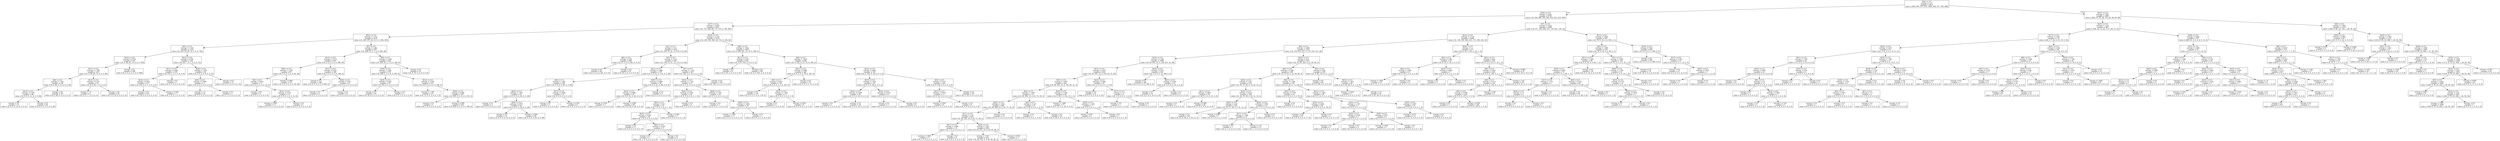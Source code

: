 digraph Tree {
node [shape=box] ;
0 [label="X[2] <= 0.5\nentropy = 3.17\nsamples = 8815\nvalue = [993, 967, 977, 974, 1000, 960, 977, 979, 988]"] ;
1 [label="X[20] <= 0.5\nentropy = 2.941\nsamples = 6720\nvalue = [0, 936, 882, 925, 284, 932, 921, 910, 930]"] ;
0 -> 1 [labeldistance=2.5, labelangle=45, headlabel="True"] ;
2 [label="X[17] <= 0.5\nentropy = 2.605\nsamples = 4221\nvalue = [0, 719, 348, 667, 57, 753, 0, 780, 897]"] ;
1 -> 2 ;
3 [label="X[23] <= 0.5\nentropy = 1.972\nsamples = 2102\nvalue = [0, 490, 107, 65, 21, 0, 0, 584, 835]"] ;
2 -> 3 ;
4 [label="X[5] <= 0.5\nentropy = 1.335\nsamples = 1145\nvalue = [0, 221, 55, 60, 14, 0, 0, 0, 795]"] ;
3 -> 4 ;
5 [label="X[12] <= 0.5\nentropy = 0.754\nsamples = 901\nvalue = [0, 0, 48, 60, 13, 0, 0, 0, 780]"] ;
4 -> 5 ;
6 [label="X[11] <= 0.5\nentropy = 1.789\nsamples = 205\nvalue = [0, 0, 48, 60, 13, 0, 0, 0, 84]"] ;
5 -> 6 ;
7 [label="X[8] <= 0.5\nentropy = 1.281\nsamples = 144\nvalue = [0, 0, 48, 0, 12, 0, 0, 0, 84]"] ;
6 -> 7 ;
8 [label="X[13] <= 0.5\nentropy = 0.544\nsamples = 96\nvalue = [0, 0, 0, 0, 12, 0, 0, 0, 84]"] ;
7 -> 8 ;
9 [label="entropy = 0.0\nsamples = 12\nvalue = [0, 0, 0, 0, 12, 0, 0, 0, 0]"] ;
8 -> 9 ;
10 [label="entropy = 0.0\nsamples = 84\nvalue = [0, 0, 0, 0, 0, 0, 0, 0, 84]"] ;
8 -> 10 ;
11 [label="entropy = 0.0\nsamples = 48\nvalue = [0, 0, 48, 0, 0, 0, 0, 0, 0]"] ;
7 -> 11 ;
12 [label="X[13] <= 0.5\nentropy = 0.121\nsamples = 61\nvalue = [0, 0, 0, 60, 1, 0, 0, 0, 0]"] ;
6 -> 12 ;
13 [label="entropy = 1.0\nsamples = 2\nvalue = [0, 0, 0, 1, 1, 0, 0, 0, 0]"] ;
12 -> 13 ;
14 [label="entropy = 0.0\nsamples = 59\nvalue = [0, 0, 0, 59, 0, 0, 0, 0, 0]"] ;
12 -> 14 ;
15 [label="entropy = 0.0\nsamples = 696\nvalue = [0, 0, 0, 0, 0, 0, 0, 0, 696]"] ;
5 -> 15 ;
16 [label="X[12] <= 0.5\nentropy = 0.556\nsamples = 244\nvalue = [0, 221, 7, 0, 1, 0, 0, 0, 15]"] ;
4 -> 16 ;
17 [label="X[11] <= 0.5\nentropy = 0.084\nsamples = 218\nvalue = [0, 216, 1, 0, 1, 0, 0, 0, 0]"] ;
16 -> 17 ;
18 [label="X[14] <= 0.5\nentropy = 0.042\nsamples = 217\nvalue = [0, 216, 0, 0, 1, 0, 0, 0, 0]"] ;
17 -> 18 ;
19 [label="entropy = 0.0\nsamples = 214\nvalue = [0, 214, 0, 0, 0, 0, 0, 0, 0]"] ;
18 -> 19 ;
20 [label="entropy = 0.918\nsamples = 3\nvalue = [0, 2, 0, 0, 1, 0, 0, 0, 0]"] ;
18 -> 20 ;
21 [label="entropy = 0.0\nsamples = 1\nvalue = [0, 0, 1, 0, 0, 0, 0, 0, 0]"] ;
17 -> 21 ;
22 [label="X[26] <= 0.5\nentropy = 1.403\nsamples = 26\nvalue = [0, 5, 6, 0, 0, 0, 0, 0, 15]"] ;
16 -> 22 ;
23 [label="X[25] <= 0.5\nentropy = 0.994\nsamples = 11\nvalue = [0, 5, 6, 0, 0, 0, 0, 0, 0]"] ;
22 -> 23 ;
24 [label="entropy = 1.0\nsamples = 10\nvalue = [0, 5, 5, 0, 0, 0, 0, 0, 0]"] ;
23 -> 24 ;
25 [label="entropy = 0.0\nsamples = 1\nvalue = [0, 0, 1, 0, 0, 0, 0, 0, 0]"] ;
23 -> 25 ;
26 [label="entropy = 0.0\nsamples = 15\nvalue = [0, 0, 0, 0, 0, 0, 0, 0, 15]"] ;
22 -> 26 ;
27 [label="X[5] <= 0.5\nentropy = 1.461\nsamples = 957\nvalue = [0, 269, 52, 5, 7, 0, 0, 584, 40]"] ;
3 -> 27 ;
28 [label="X[13] <= 0.5\nentropy = 0.573\nsamples = 435\nvalue = [0, 0, 0, 2, 5, 0, 0, 388, 40]"] ;
27 -> 28 ;
29 [label="X[26] <= 0.5\nentropy = 1.259\nsamples = 87\nvalue = [0, 0, 0, 0, 5, 0, 0, 42, 40]"] ;
28 -> 29 ;
30 [label="X[4] <= 0.5\nentropy = 0.874\nsamples = 17\nvalue = [0, 0, 0, 0, 5, 0, 0, 12, 0]"] ;
29 -> 30 ;
31 [label="entropy = 0.0\nsamples = 2\nvalue = [0, 0, 0, 0, 2, 0, 0, 0, 0]"] ;
30 -> 31 ;
32 [label="X[12] <= 0.5\nentropy = 0.722\nsamples = 15\nvalue = [0, 0, 0, 0, 3, 0, 0, 12, 0]"] ;
30 -> 32 ;
33 [label="entropy = 0.845\nsamples = 11\nvalue = [0, 0, 0, 0, 3, 0, 0, 8, 0]"] ;
32 -> 33 ;
34 [label="entropy = 0.0\nsamples = 4\nvalue = [0, 0, 0, 0, 0, 0, 0, 4, 0]"] ;
32 -> 34 ;
35 [label="entropy = 0.985\nsamples = 70\nvalue = [0, 0, 0, 0, 0, 0, 0, 30, 40]"] ;
29 -> 35 ;
36 [label="X[11] <= 0.5\nentropy = 0.051\nsamples = 348\nvalue = [0, 0, 0, 2, 0, 0, 0, 346, 0]"] ;
28 -> 36 ;
37 [label="entropy = 0.0\nsamples = 340\nvalue = [0, 0, 0, 0, 0, 0, 0, 340, 0]"] ;
36 -> 37 ;
38 [label="X[26] <= 0.5\nentropy = 0.811\nsamples = 8\nvalue = [0, 0, 0, 2, 0, 0, 0, 6, 0]"] ;
36 -> 38 ;
39 [label="entropy = 0.0\nsamples = 2\nvalue = [0, 0, 0, 2, 0, 0, 0, 0, 0]"] ;
38 -> 39 ;
40 [label="entropy = 0.0\nsamples = 6\nvalue = [0, 0, 0, 0, 0, 0, 0, 6, 0]"] ;
38 -> 40 ;
41 [label="X[8] <= 0.5\nentropy = 1.429\nsamples = 522\nvalue = [0, 269, 52, 3, 2, 0, 0, 196, 0]"] ;
27 -> 41 ;
42 [label="X[19] <= 0.5\nentropy = 1.067\nsamples = 470\nvalue = [0, 269, 0, 3, 2, 0, 0, 196, 0]"] ;
41 -> 42 ;
43 [label="X[24] <= 0.5\nentropy = 0.297\nsamples = 57\nvalue = [0, 54, 0, 3, 0, 0, 0, 0, 0]"] ;
42 -> 43 ;
44 [label="entropy = 0.0\nsamples = 54\nvalue = [0, 54, 0, 0, 0, 0, 0, 0, 0]"] ;
43 -> 44 ;
45 [label="entropy = 0.0\nsamples = 3\nvalue = [0, 0, 0, 3, 0, 0, 0, 0, 0]"] ;
43 -> 45 ;
46 [label="X[12] <= 0.5\nentropy = 1.038\nsamples = 413\nvalue = [0, 215, 0, 0, 2, 0, 0, 196, 0]"] ;
42 -> 46 ;
47 [label="entropy = 1.199\nsamples = 16\nvalue = [0, 11, 0, 0, 2, 0, 0, 3, 0]"] ;
46 -> 47 ;
48 [label="X[26] <= 0.5\nentropy = 0.999\nsamples = 397\nvalue = [0, 204, 0, 0, 0, 0, 0, 193, 0]"] ;
46 -> 48 ;
49 [label="entropy = 0.0\nsamples = 4\nvalue = [0, 0, 0, 0, 0, 0, 0, 4, 0]"] ;
48 -> 49 ;
50 [label="entropy = 0.999\nsamples = 393\nvalue = [0, 204, 0, 0, 0, 0, 0, 189, 0]"] ;
48 -> 50 ;
51 [label="entropy = 0.0\nsamples = 52\nvalue = [0, 0, 52, 0, 0, 0, 0, 0, 0]"] ;
41 -> 51 ;
52 [label="X[19] <= 0.5\nentropy = 2.316\nsamples = 2119\nvalue = [0, 229, 241, 602, 36, 753, 0, 196, 62]"] ;
2 -> 52 ;
53 [label="X[1] <= 0.5\nentropy = 1.51\nsamples = 1032\nvalue = [0, 223, 12, 41, 13, 675, 0, 8, 60]"] ;
52 -> 53 ;
54 [label="X[8] <= 0.5\nentropy = 0.49\nsamples = 628\nvalue = [0, 67, 0, 0, 0, 561, 0, 0, 0]"] ;
53 -> 54 ;
55 [label="entropy = 0.0\nsamples = 561\nvalue = [0, 0, 0, 0, 0, 561, 0, 0, 0]"] ;
54 -> 55 ;
56 [label="entropy = 0.0\nsamples = 67\nvalue = [0, 67, 0, 0, 0, 0, 0, 0, 0]"] ;
54 -> 56 ;
57 [label="X[5] <= 0.5\nentropy = 2.211\nsamples = 404\nvalue = [0, 156, 12, 41, 13, 114, 0, 8, 60]"] ;
53 -> 57 ;
58 [label="X[11] <= 0.5\nentropy = 1.666\nsamples = 197\nvalue = [0, 0, 9, 41, 0, 114, 0, 5, 28]"] ;
57 -> 58 ;
59 [label="X[8] <= 0.5\nentropy = 1.443\nsamples = 108\nvalue = [0, 0, 9, 0, 0, 66, 0, 5, 28]"] ;
58 -> 59 ;
60 [label="X[22] <= 0.5\nentropy = 1.051\nsamples = 97\nvalue = [0, 0, 0, 0, 0, 66, 0, 3, 28]"] ;
59 -> 60 ;
61 [label="entropy = 0.0\nsamples = 3\nvalue = [0, 0, 0, 0, 0, 0, 0, 3, 0]"] ;
60 -> 61 ;
62 [label="X[26] <= 0.5\nentropy = 0.879\nsamples = 94\nvalue = [0, 0, 0, 0, 0, 66, 0, 0, 28]"] ;
60 -> 62 ;
63 [label="entropy = 0.0\nsamples = 12\nvalue = [0, 0, 0, 0, 0, 12, 0, 0, 0]"] ;
62 -> 63 ;
64 [label="entropy = 0.926\nsamples = 82\nvalue = [0, 0, 0, 0, 0, 54, 0, 0, 28]"] ;
62 -> 64 ;
65 [label="X[13] <= 0.5\nentropy = 0.684\nsamples = 11\nvalue = [0, 0, 9, 0, 0, 0, 0, 2, 0]"] ;
59 -> 65 ;
66 [label="entropy = 0.0\nsamples = 5\nvalue = [0, 0, 5, 0, 0, 0, 0, 0, 0]"] ;
65 -> 66 ;
67 [label="entropy = 0.918\nsamples = 6\nvalue = [0, 0, 4, 0, 0, 0, 0, 2, 0]"] ;
65 -> 67 ;
68 [label="X[25] <= 0.5\nentropy = 0.996\nsamples = 89\nvalue = [0, 0, 0, 41, 0, 48, 0, 0, 0]"] ;
58 -> 68 ;
69 [label="X[12] <= 0.5\nentropy = 0.998\nsamples = 87\nvalue = [0, 0, 0, 41, 0, 46, 0, 0, 0]"] ;
68 -> 69 ;
70 [label="entropy = 0.918\nsamples = 3\nvalue = [0, 0, 0, 1, 0, 2, 0, 0, 0]"] ;
69 -> 70 ;
71 [label="entropy = 0.998\nsamples = 84\nvalue = [0, 0, 0, 40, 0, 44, 0, 0, 0]"] ;
69 -> 71 ;
72 [label="entropy = 0.0\nsamples = 2\nvalue = [0, 0, 0, 0, 0, 2, 0, 0, 0]"] ;
68 -> 72 ;
73 [label="X[7] <= 0.5\nentropy = 1.152\nsamples = 207\nvalue = [0, 156, 3, 0, 13, 0, 0, 3, 32]"] ;
57 -> 73 ;
74 [label="X[14] <= 0.5\nentropy = 1.743\nsamples = 57\nvalue = [0, 6, 3, 0, 13, 0, 0, 3, 32]"] ;
73 -> 74 ;
75 [label="X[24] <= 0.5\nentropy = 0.798\nsamples = 38\nvalue = [0, 6, 0, 0, 0, 0, 0, 1, 31]"] ;
74 -> 75 ;
76 [label="X[9] <= 0.5\nentropy = 0.39\nsamples = 33\nvalue = [0, 1, 0, 0, 0, 0, 0, 1, 31]"] ;
75 -> 76 ;
77 [label="X[23] <= 0.5\nentropy = 0.235\nsamples = 26\nvalue = [0, 1, 0, 0, 0, 0, 0, 0, 25]"] ;
76 -> 77 ;
78 [label="entropy = 0.0\nsamples = 17\nvalue = [0, 0, 0, 0, 0, 0, 0, 0, 17]"] ;
77 -> 78 ;
79 [label="X[6] <= 0.5\nentropy = 0.503\nsamples = 9\nvalue = [0, 1, 0, 0, 0, 0, 0, 0, 8]"] ;
77 -> 79 ;
80 [label="entropy = 0.0\nsamples = 1\nvalue = [0, 1, 0, 0, 0, 0, 0, 0, 0]"] ;
79 -> 80 ;
81 [label="entropy = 0.0\nsamples = 8\nvalue = [0, 0, 0, 0, 0, 0, 0, 0, 8]"] ;
79 -> 81 ;
82 [label="entropy = 0.592\nsamples = 7\nvalue = [0, 0, 0, 0, 0, 0, 0, 1, 6]"] ;
76 -> 82 ;
83 [label="entropy = 0.0\nsamples = 5\nvalue = [0, 5, 0, 0, 0, 0, 0, 0, 0]"] ;
75 -> 83 ;
84 [label="X[26] <= 0.5\nentropy = 1.361\nsamples = 19\nvalue = [0, 0, 3, 0, 13, 0, 0, 2, 1]"] ;
74 -> 84 ;
85 [label="entropy = 0.0\nsamples = 1\nvalue = [0, 0, 0, 0, 1, 0, 0, 0, 0]"] ;
84 -> 85 ;
86 [label="X[22] <= 0.5\nentropy = 1.405\nsamples = 18\nvalue = [0, 0, 3, 0, 12, 0, 0, 2, 1]"] ;
84 -> 86 ;
87 [label="entropy = 1.452\nsamples = 17\nvalue = [0, 0, 3, 0, 11, 0, 0, 2, 1]"] ;
86 -> 87 ;
88 [label="entropy = 0.0\nsamples = 1\nvalue = [0, 0, 0, 0, 1, 0, 0, 0, 0]"] ;
86 -> 88 ;
89 [label="entropy = 0.0\nsamples = 150\nvalue = [0, 150, 0, 0, 0, 0, 0, 0, 0]"] ;
73 -> 89 ;
90 [label="X[0] <= 0.5\nentropy = 1.852\nsamples = 1087\nvalue = [0, 6, 229, 561, 23, 78, 0, 188, 2]"] ;
52 -> 90 ;
91 [label="X[11] <= 0.5\nentropy = 0.49\nsamples = 628\nvalue = [0, 0, 67, 561, 0, 0, 0, 0, 0]"] ;
90 -> 91 ;
92 [label="entropy = 0.0\nsamples = 67\nvalue = [0, 0, 67, 0, 0, 0, 0, 0, 0]"] ;
91 -> 92 ;
93 [label="entropy = 0.0\nsamples = 561\nvalue = [0, 0, 0, 561, 0, 0, 0, 0, 0]"] ;
91 -> 93 ;
94 [label="X[8] <= 0.5\nentropy = 1.825\nsamples = 459\nvalue = [0, 6, 162, 0, 23, 78, 0, 188, 2]"] ;
90 -> 94 ;
95 [label="X[21] <= 0.5\nentropy = 0.998\nsamples = 266\nvalue = [0, 0, 0, 0, 5, 78, 0, 183, 0]"] ;
94 -> 95 ;
96 [label="X[5] <= 0.5\nentropy = 0.291\nsamples = 191\nvalue = [0, 0, 0, 0, 5, 3, 0, 183, 0]"] ;
95 -> 96 ;
97 [label="entropy = 0.0\nsamples = 178\nvalue = [0, 0, 0, 0, 0, 0, 0, 178, 0]"] ;
96 -> 97 ;
98 [label="X[12] <= 0.5\nentropy = 1.549\nsamples = 13\nvalue = [0, 0, 0, 0, 5, 3, 0, 5, 0]"] ;
96 -> 98 ;
99 [label="entropy = 0.0\nsamples = 5\nvalue = [0, 0, 0, 0, 5, 0, 0, 0, 0]"] ;
98 -> 99 ;
100 [label="entropy = 0.954\nsamples = 8\nvalue = [0, 0, 0, 0, 0, 3, 0, 5, 0]"] ;
98 -> 100 ;
101 [label="entropy = 0.0\nsamples = 75\nvalue = [0, 0, 0, 0, 0, 75, 0, 0, 0]"] ;
95 -> 101 ;
102 [label="X[13] <= 0.5\nentropy = 0.892\nsamples = 193\nvalue = [0, 6, 162, 0, 18, 0, 0, 5, 2]"] ;
94 -> 102 ;
103 [label="X[25] <= 0.5\nentropy = 1.502\nsamples = 29\nvalue = [0, 6, 3, 0, 18, 0, 0, 0, 2]"] ;
102 -> 103 ;
104 [label="X[14] <= 0.5\nentropy = 0.469\nsamples = 20\nvalue = [0, 0, 0, 0, 18, 0, 0, 0, 2]"] ;
103 -> 104 ;
105 [label="entropy = 0.0\nsamples = 2\nvalue = [0, 0, 0, 0, 0, 0, 0, 0, 2]"] ;
104 -> 105 ;
106 [label="entropy = 0.0\nsamples = 18\nvalue = [0, 0, 0, 0, 18, 0, 0, 0, 0]"] ;
104 -> 106 ;
107 [label="X[12] <= 0.5\nentropy = 0.918\nsamples = 9\nvalue = [0, 6, 3, 0, 0, 0, 0, 0, 0]"] ;
103 -> 107 ;
108 [label="entropy = 0.0\nsamples = 3\nvalue = [0, 0, 3, 0, 0, 0, 0, 0, 0]"] ;
107 -> 108 ;
109 [label="entropy = 0.0\nsamples = 6\nvalue = [0, 6, 0, 0, 0, 0, 0, 0, 0]"] ;
107 -> 109 ;
110 [label="X[5] <= 0.5\nentropy = 0.197\nsamples = 164\nvalue = [0, 0, 159, 0, 0, 0, 0, 5, 0]"] ;
102 -> 110 ;
111 [label="X[21] <= 0.5\nentropy = 0.874\nsamples = 17\nvalue = [0, 0, 12, 0, 0, 0, 0, 5, 0]"] ;
110 -> 111 ;
112 [label="entropy = 0.954\nsamples = 8\nvalue = [0, 0, 3, 0, 0, 0, 0, 5, 0]"] ;
111 -> 112 ;
113 [label="entropy = 0.0\nsamples = 9\nvalue = [0, 0, 9, 0, 0, 0, 0, 0, 0]"] ;
111 -> 113 ;
114 [label="entropy = 0.0\nsamples = 147\nvalue = [0, 0, 147, 0, 0, 0, 0, 0, 0]"] ;
110 -> 114 ;
115 [label="X[7] <= 0.5\nentropy = 2.542\nsamples = 2499\nvalue = [0, 217, 534, 258, 227, 179, 921, 130, 33]"] ;
1 -> 115 ;
116 [label="X[14] <= 0.5\nentropy = 2.714\nsamples = 1808\nvalue = [0, 138, 534, 240, 223, 175, 338, 128, 32]"] ;
115 -> 116 ;
117 [label="X[0] <= 0.5\nentropy = 2.484\nsamples = 1531\nvalue = [0, 138, 515, 237, 0, 170, 316, 127, 28]"] ;
116 -> 117 ;
118 [label="X[10] <= 0.5\nentropy = 2.108\nsamples = 1008\nvalue = [0, 85, 451, 15, 0, 149, 251, 31, 26]"] ;
117 -> 118 ;
119 [label="X[13] <= 0.5\nentropy = 2.014\nsamples = 826\nvalue = [0, 85, 451, 15, 0, 135, 83, 31, 26]"] ;
118 -> 119 ;
120 [label="X[3] <= 0.5\nentropy = 1.897\nsamples = 801\nvalue = [0, 84, 451, 15, 0, 135, 82, 31, 3]"] ;
119 -> 120 ;
121 [label="X[4] <= 0.5\nentropy = 1.835\nsamples = 717\nvalue = [0, 84, 425, 10, 0, 93, 72, 30, 3]"] ;
120 -> 121 ;
122 [label="X[22] <= 0.5\nentropy = 1.922\nsamples = 660\nvalue = [0, 84, 369, 10, 0, 93, 71, 30, 3]"] ;
121 -> 122 ;
123 [label="X[17] <= 0.5\nentropy = 1.95\nsamples = 643\nvalue = [0, 84, 352, 10, 0, 93, 71, 30, 3]"] ;
122 -> 123 ;
124 [label="X[11] <= 0.5\nentropy = 1.966\nsamples = 15\nvalue = [0, 1, 5, 0, 0, 0, 6, 2, 1]"] ;
123 -> 124 ;
125 [label="entropy = 1.658\nsamples = 9\nvalue = [0, 1, 5, 0, 0, 0, 0, 2, 1]"] ;
124 -> 125 ;
126 [label="entropy = 0.0\nsamples = 6\nvalue = [0, 0, 0, 0, 0, 0, 6, 0, 0]"] ;
124 -> 126 ;
127 [label="X[25] <= 0.5\nentropy = 1.927\nsamples = 628\nvalue = [0, 83, 347, 10, 0, 93, 65, 28, 2]"] ;
123 -> 127 ;
128 [label="entropy = 1.911\nsamples = 625\nvalue = [0, 83, 347, 8, 0, 93, 64, 28, 2]"] ;
127 -> 128 ;
129 [label="entropy = 0.918\nsamples = 3\nvalue = [0, 0, 0, 2, 0, 0, 1, 0, 0]"] ;
127 -> 129 ;
130 [label="entropy = 0.0\nsamples = 17\nvalue = [0, 0, 17, 0, 0, 0, 0, 0, 0]"] ;
122 -> 130 ;
131 [label="X[8] <= 0.5\nentropy = 0.127\nsamples = 57\nvalue = [0, 0, 56, 0, 0, 0, 1, 0, 0]"] ;
121 -> 131 ;
132 [label="entropy = 0.0\nsamples = 1\nvalue = [0, 0, 0, 0, 0, 0, 1, 0, 0]"] ;
131 -> 132 ;
133 [label="entropy = 0.0\nsamples = 56\nvalue = [0, 0, 56, 0, 0, 0, 0, 0, 0]"] ;
131 -> 133 ;
134 [label="X[16] <= 0.5\nentropy = 1.708\nsamples = 84\nvalue = [0, 0, 26, 5, 0, 42, 10, 1, 0]"] ;
120 -> 134 ;
135 [label="entropy = 1.606\nsamples = 77\nvalue = [0, 0, 21, 5, 0, 42, 9, 0, 0]"] ;
134 -> 135 ;
136 [label="X[25] <= 0.5\nentropy = 1.149\nsamples = 7\nvalue = [0, 0, 5, 0, 0, 0, 1, 1, 0]"] ;
134 -> 136 ;
137 [label="entropy = 0.65\nsamples = 6\nvalue = [0, 0, 5, 0, 0, 0, 1, 0, 0]"] ;
136 -> 137 ;
138 [label="entropy = 0.0\nsamples = 1\nvalue = [0, 0, 0, 0, 0, 0, 0, 1, 0]"] ;
136 -> 138 ;
139 [label="X[22] <= 0.5\nentropy = 0.482\nsamples = 25\nvalue = [0, 1, 0, 0, 0, 0, 1, 0, 23]"] ;
119 -> 139 ;
140 [label="entropy = 0.0\nsamples = 23\nvalue = [0, 0, 0, 0, 0, 0, 0, 0, 23]"] ;
139 -> 140 ;
141 [label="X[17] <= 0.5\nentropy = 1.0\nsamples = 2\nvalue = [0, 1, 0, 0, 0, 0, 1, 0, 0]"] ;
139 -> 141 ;
142 [label="entropy = 0.0\nsamples = 1\nvalue = [0, 0, 0, 0, 0, 0, 1, 0, 0]"] ;
141 -> 142 ;
143 [label="entropy = 0.0\nsamples = 1\nvalue = [0, 1, 0, 0, 0, 0, 0, 0, 0]"] ;
141 -> 143 ;
144 [label="X[24] <= 0.5\nentropy = 0.391\nsamples = 182\nvalue = [0, 0, 0, 0, 0, 14, 168, 0, 0]"] ;
118 -> 144 ;
145 [label="entropy = 0.0\nsamples = 166\nvalue = [0, 0, 0, 0, 0, 0, 166, 0, 0]"] ;
144 -> 145 ;
146 [label="X[21] <= 0.5\nentropy = 0.544\nsamples = 16\nvalue = [0, 0, 0, 0, 0, 14, 2, 0, 0]"] ;
144 -> 146 ;
147 [label="entropy = 0.0\nsamples = 14\nvalue = [0, 0, 0, 0, 0, 14, 0, 0, 0]"] ;
146 -> 147 ;
148 [label="entropy = 0.0\nsamples = 2\nvalue = [0, 0, 0, 0, 0, 0, 2, 0, 0]"] ;
146 -> 148 ;
149 [label="X[16] <= 0.5\nentropy = 2.27\nsamples = 523\nvalue = [0, 53, 64, 222, 0, 21, 65, 96, 2]"] ;
117 -> 149 ;
150 [label="X[4] <= 0.5\nentropy = 2.386\nsamples = 338\nvalue = [0, 53, 15, 87, 0, 21, 64, 96, 2]"] ;
149 -> 150 ;
151 [label="X[23] <= 0.5\nentropy = 2.357\nsamples = 218\nvalue = [0, 53, 15, 58, 0, 14, 62, 14, 2]"] ;
150 -> 151 ;
152 [label="X[17] <= 0.5\nentropy = 0.981\nsamples = 50\nvalue = [0, 29, 0, 0, 0, 0, 21, 0, 0]"] ;
151 -> 152 ;
153 [label="entropy = 0.0\nsamples = 2\nvalue = [0, 2, 0, 0, 0, 0, 0, 0, 0]"] ;
152 -> 153 ;
154 [label="entropy = 0.989\nsamples = 48\nvalue = [0, 27, 0, 0, 0, 0, 21, 0, 0]"] ;
152 -> 154 ;
155 [label="X[10] <= 0.5\nentropy = 2.412\nsamples = 168\nvalue = [0, 24, 15, 58, 0, 14, 41, 14, 2]"] ;
151 -> 155 ;
156 [label="X[25] <= 0.5\nentropy = 2.26\nsamples = 152\nvalue = [0, 23, 11, 58, 0, 5, 41, 12, 2]"] ;
155 -> 156 ;
157 [label="entropy = 2.2\nsamples = 145\nvalue = [0, 23, 6, 58, 0, 5, 39, 12, 2]"] ;
156 -> 157 ;
158 [label="entropy = 0.863\nsamples = 7\nvalue = [0, 0, 5, 0, 0, 0, 2, 0, 0]"] ;
156 -> 158 ;
159 [label="X[24] <= 0.5\nentropy = 1.592\nsamples = 16\nvalue = [0, 1, 4, 0, 0, 9, 0, 2, 0]"] ;
155 -> 159 ;
160 [label="X[17] <= 0.5\nentropy = 1.198\nsamples = 14\nvalue = [0, 1, 4, 0, 0, 9, 0, 0, 0]"] ;
159 -> 160 ;
161 [label="entropy = 0.0\nsamples = 1\nvalue = [0, 0, 1, 0, 0, 0, 0, 0, 0]"] ;
160 -> 161 ;
162 [label="entropy = 1.14\nsamples = 13\nvalue = [0, 1, 3, 0, 0, 9, 0, 0, 0]"] ;
160 -> 162 ;
163 [label="entropy = 0.0\nsamples = 2\nvalue = [0, 0, 0, 0, 0, 0, 0, 2, 0]"] ;
159 -> 163 ;
164 [label="X[6] <= 0.5\nentropy = 1.208\nsamples = 120\nvalue = [0, 0, 0, 29, 0, 7, 2, 82, 0]"] ;
150 -> 164 ;
165 [label="X[23] <= 0.5\nentropy = 0.729\nsamples = 91\nvalue = [0, 0, 0, 8, 0, 5, 0, 78, 0]"] ;
164 -> 165 ;
166 [label="entropy = 0.0\nsamples = 5\nvalue = [0, 0, 0, 0, 0, 5, 0, 0, 0]"] ;
165 -> 166 ;
167 [label="X[10] <= 0.5\nentropy = 0.446\nsamples = 86\nvalue = [0, 0, 0, 8, 0, 0, 0, 78, 0]"] ;
165 -> 167 ;
168 [label="entropy = 0.45\nsamples = 85\nvalue = [0, 0, 0, 8, 0, 0, 0, 77, 0]"] ;
167 -> 168 ;
169 [label="entropy = 0.0\nsamples = 1\nvalue = [0, 0, 0, 0, 0, 0, 0, 1, 0]"] ;
167 -> 169 ;
170 [label="X[11] <= 0.5\nentropy = 1.264\nsamples = 29\nvalue = [0, 0, 0, 21, 0, 2, 2, 4, 0]"] ;
164 -> 170 ;
171 [label="X[23] <= 0.5\nentropy = 1.557\nsamples = 7\nvalue = [0, 0, 0, 0, 0, 2, 2, 3, 0]"] ;
170 -> 171 ;
172 [label="X[25] <= 0.5\nentropy = 0.918\nsamples = 3\nvalue = [0, 0, 0, 0, 0, 1, 2, 0, 0]"] ;
171 -> 172 ;
173 [label="entropy = 0.0\nsamples = 1\nvalue = [0, 0, 0, 0, 0, 1, 0, 0, 0]"] ;
172 -> 173 ;
174 [label="entropy = 0.0\nsamples = 2\nvalue = [0, 0, 0, 0, 0, 0, 2, 0, 0]"] ;
172 -> 174 ;
175 [label="X[25] <= 0.5\nentropy = 0.811\nsamples = 4\nvalue = [0, 0, 0, 0, 0, 1, 0, 3, 0]"] ;
171 -> 175 ;
176 [label="entropy = 0.918\nsamples = 3\nvalue = [0, 0, 0, 0, 0, 1, 0, 2, 0]"] ;
175 -> 176 ;
177 [label="entropy = 0.0\nsamples = 1\nvalue = [0, 0, 0, 0, 0, 0, 0, 1, 0]"] ;
175 -> 177 ;
178 [label="X[25] <= 0.5\nentropy = 0.267\nsamples = 22\nvalue = [0, 0, 0, 21, 0, 0, 0, 1, 0]"] ;
170 -> 178 ;
179 [label="entropy = 0.371\nsamples = 14\nvalue = [0, 0, 0, 13, 0, 0, 0, 1, 0]"] ;
178 -> 179 ;
180 [label="entropy = 0.0\nsamples = 8\nvalue = [0, 0, 0, 8, 0, 0, 0, 0, 0]"] ;
178 -> 180 ;
181 [label="X[5] <= 0.5\nentropy = 0.88\nsamples = 185\nvalue = [0, 0, 49, 135, 0, 0, 1, 0, 0]"] ;
149 -> 181 ;
182 [label="entropy = 0.0\nsamples = 89\nvalue = [0, 0, 0, 89, 0, 0, 0, 0, 0]"] ;
181 -> 182 ;
183 [label="X[23] <= 0.5\nentropy = 1.072\nsamples = 96\nvalue = [0, 0, 49, 46, 0, 0, 1, 0, 0]"] ;
181 -> 183 ;
184 [label="entropy = 0.918\nsamples = 3\nvalue = [0, 0, 2, 0, 0, 0, 1, 0, 0]"] ;
183 -> 184 ;
185 [label="entropy = 1.0\nsamples = 93\nvalue = [0, 0, 47, 46, 0, 0, 0, 0, 0]"] ;
183 -> 185 ;
186 [label="X[26] <= 0.5\nentropy = 1.1\nsamples = 277\nvalue = [0, 0, 19, 3, 223, 5, 22, 1, 4]"] ;
116 -> 186 ;
187 [label="X[6] <= 0.5\nentropy = 1.861\nsamples = 38\nvalue = [0, 0, 19, 3, 10, 2, 4, 0, 0]"] ;
186 -> 187 ;
188 [label="X[0] <= 0.5\nentropy = 1.694\nsamples = 31\nvalue = [0, 0, 19, 3, 5, 2, 2, 0, 0]"] ;
187 -> 188 ;
189 [label="entropy = 1.905\nsamples = 25\nvalue = [0, 0, 13, 3, 5, 2, 2, 0, 0]"] ;
188 -> 189 ;
190 [label="entropy = 0.0\nsamples = 6\nvalue = [0, 0, 6, 0, 0, 0, 0, 0, 0]"] ;
188 -> 190 ;
191 [label="X[16] <= 0.5\nentropy = 0.863\nsamples = 7\nvalue = [0, 0, 0, 0, 5, 0, 2, 0, 0]"] ;
187 -> 191 ;
192 [label="entropy = 0.0\nsamples = 5\nvalue = [0, 0, 0, 0, 5, 0, 0, 0, 0]"] ;
191 -> 192 ;
193 [label="entropy = 0.0\nsamples = 2\nvalue = [0, 0, 0, 0, 0, 0, 2, 0, 0]"] ;
191 -> 193 ;
194 [label="X[21] <= 0.5\nentropy = 0.64\nsamples = 239\nvalue = [0, 0, 0, 0, 213, 3, 18, 1, 4]"] ;
186 -> 194 ;
195 [label="X[6] <= 0.5\nentropy = 0.404\nsamples = 204\nvalue = [0, 0, 0, 0, 193, 3, 3, 1, 4]"] ;
194 -> 195 ;
196 [label="X[9] <= 0.5\nentropy = 0.113\nsamples = 154\nvalue = [0, 0, 0, 0, 152, 0, 1, 0, 1]"] ;
195 -> 196 ;
197 [label="X[5] <= 0.5\nentropy = 0.058\nsamples = 148\nvalue = [0, 0, 0, 0, 147, 0, 1, 0, 0]"] ;
196 -> 197 ;
198 [label="entropy = 0.0\nsamples = 2\nvalue = [0, 0, 0, 0, 2, 0, 0, 0, 0]"] ;
197 -> 198 ;
199 [label="entropy = 0.059\nsamples = 146\nvalue = [0, 0, 0, 0, 145, 0, 1, 0, 0]"] ;
197 -> 199 ;
200 [label="entropy = 0.65\nsamples = 6\nvalue = [0, 0, 0, 0, 5, 0, 0, 0, 1]"] ;
196 -> 200 ;
201 [label="entropy = 1.02\nsamples = 50\nvalue = [0, 0, 0, 0, 41, 3, 2, 1, 3]"] ;
195 -> 201 ;
202 [label="entropy = 0.985\nsamples = 35\nvalue = [0, 0, 0, 0, 20, 0, 15, 0, 0]"] ;
194 -> 202 ;
203 [label="X[13] <= 0.5\nentropy = 0.826\nsamples = 691\nvalue = [0, 79, 0, 18, 4, 4, 583, 2, 1]"] ;
115 -> 203 ;
204 [label="X[5] <= 0.5\nentropy = 1.686\nsamples = 192\nvalue = [0, 79, 0, 18, 4, 3, 85, 2, 1]"] ;
203 -> 204 ;
205 [label="X[11] <= 0.5\nentropy = 1.045\nsamples = 90\nvalue = [0, 0, 0, 16, 0, 3, 69, 1, 1]"] ;
204 -> 205 ;
206 [label="X[23] <= 0.5\nentropy = 0.449\nsamples = 74\nvalue = [0, 0, 0, 0, 0, 3, 69, 1, 1]"] ;
205 -> 206 ;
207 [label="X[17] <= 0.5\nentropy = 1.371\nsamples = 5\nvalue = [0, 0, 0, 0, 0, 3, 1, 0, 1]"] ;
206 -> 207 ;
208 [label="X[24] <= 0.5\nentropy = 1.0\nsamples = 2\nvalue = [0, 0, 0, 0, 0, 0, 1, 0, 1]"] ;
207 -> 208 ;
209 [label="entropy = 0.0\nsamples = 1\nvalue = [0, 0, 0, 0, 0, 0, 0, 0, 1]"] ;
208 -> 209 ;
210 [label="entropy = 0.0\nsamples = 1\nvalue = [0, 0, 0, 0, 0, 0, 1, 0, 0]"] ;
208 -> 210 ;
211 [label="entropy = 0.0\nsamples = 3\nvalue = [0, 0, 0, 0, 0, 3, 0, 0, 0]"] ;
207 -> 211 ;
212 [label="X[9] <= 0.5\nentropy = 0.109\nsamples = 69\nvalue = [0, 0, 0, 0, 0, 0, 68, 1, 0]"] ;
206 -> 212 ;
213 [label="entropy = 0.0\nsamples = 68\nvalue = [0, 0, 0, 0, 0, 0, 68, 0, 0]"] ;
212 -> 213 ;
214 [label="entropy = 0.0\nsamples = 1\nvalue = [0, 0, 0, 0, 0, 0, 0, 1, 0]"] ;
212 -> 214 ;
215 [label="entropy = 0.0\nsamples = 16\nvalue = [0, 0, 0, 16, 0, 0, 0, 0, 0]"] ;
205 -> 215 ;
216 [label="X[1] <= 0.5\nentropy = 1.065\nsamples = 102\nvalue = [0, 79, 0, 2, 4, 0, 16, 1, 0]"] ;
204 -> 216 ;
217 [label="X[26] <= 0.5\nentropy = 1.306\nsamples = 23\nvalue = [0, 0, 0, 2, 4, 0, 16, 1, 0]"] ;
216 -> 217 ;
218 [label="X[14] <= 0.5\nentropy = 0.774\nsamples = 19\nvalue = [0, 0, 0, 2, 0, 0, 16, 1, 0]"] ;
217 -> 218 ;
219 [label="X[23] <= 0.5\nentropy = 0.918\nsamples = 3\nvalue = [0, 0, 0, 2, 0, 0, 0, 1, 0]"] ;
218 -> 219 ;
220 [label="entropy = 0.0\nsamples = 2\nvalue = [0, 0, 0, 2, 0, 0, 0, 0, 0]"] ;
219 -> 220 ;
221 [label="entropy = 0.0\nsamples = 1\nvalue = [0, 0, 0, 0, 0, 0, 0, 1, 0]"] ;
219 -> 221 ;
222 [label="entropy = 0.0\nsamples = 16\nvalue = [0, 0, 0, 0, 0, 0, 16, 0, 0]"] ;
218 -> 222 ;
223 [label="entropy = 0.0\nsamples = 4\nvalue = [0, 0, 0, 0, 4, 0, 0, 0, 0]"] ;
217 -> 223 ;
224 [label="entropy = 0.0\nsamples = 79\nvalue = [0, 79, 0, 0, 0, 0, 0, 0, 0]"] ;
216 -> 224 ;
225 [label="X[10] <= 0.5\nentropy = 0.021\nsamples = 499\nvalue = [0, 0, 0, 0, 0, 1, 498, 0, 0]"] ;
203 -> 225 ;
226 [label="entropy = 0.0\nsamples = 484\nvalue = [0, 0, 0, 0, 0, 0, 484, 0, 0]"] ;
225 -> 226 ;
227 [label="X[17] <= 0.5\nentropy = 0.353\nsamples = 15\nvalue = [0, 0, 0, 0, 0, 1, 14, 0, 0]"] ;
225 -> 227 ;
228 [label="entropy = 0.0\nsamples = 12\nvalue = [0, 0, 0, 0, 0, 0, 12, 0, 0]"] ;
227 -> 228 ;
229 [label="X[21] <= 0.5\nentropy = 0.918\nsamples = 3\nvalue = [0, 0, 0, 0, 0, 1, 2, 0, 0]"] ;
227 -> 229 ;
230 [label="entropy = 0.0\nsamples = 1\nvalue = [0, 0, 0, 0, 0, 1, 0, 0, 0]"] ;
229 -> 230 ;
231 [label="entropy = 0.0\nsamples = 2\nvalue = [0, 0, 0, 0, 0, 0, 2, 0, 0]"] ;
229 -> 231 ;
232 [label="X[14] <= 0.5\nentropy = 1.987\nsamples = 2095\nvalue = [993, 31, 95, 49, 716, 28, 56, 69, 58]"] ;
0 -> 232 [labeldistance=2.5, labelangle=-45, headlabel="False"] ;
233 [label="X[23] <= 0.5\nentropy = 1.152\nsamples = 860\nvalue = [709, 23, 12, 26, 0, 27, 28, 13, 22]"] ;
232 -> 233 ;
234 [label="X[17] <= 0.5\nentropy = 2.581\nsamples = 113\nvalue = [26, 2, 7, 20, 0, 23, 19, 0, 16]"] ;
233 -> 234 ;
235 [label="X[22] <= 0.5\nentropy = 2.279\nsamples = 55\nvalue = [21, 2, 6, 5, 0, 0, 10, 0, 11]"] ;
234 -> 235 ;
236 [label="X[11] <= 0.5\nentropy = 1.357\nsamples = 28\nvalue = [17, 0, 6, 5, 0, 0, 0, 0, 0]"] ;
235 -> 236 ;
237 [label="X[19] <= 0.5\nentropy = 0.845\nsamples = 22\nvalue = [16, 0, 6, 0, 0, 0, 0, 0, 0]"] ;
236 -> 237 ;
238 [label="entropy = 0.0\nsamples = 10\nvalue = [10, 0, 0, 0, 0, 0, 0, 0, 0]"] ;
237 -> 238 ;
239 [label="X[8] <= 0.5\nentropy = 1.0\nsamples = 12\nvalue = [6, 0, 6, 0, 0, 0, 0, 0, 0]"] ;
237 -> 239 ;
240 [label="entropy = 0.0\nsamples = 5\nvalue = [5, 0, 0, 0, 0, 0, 0, 0, 0]"] ;
239 -> 240 ;
241 [label="X[15] <= 0.5\nentropy = 0.592\nsamples = 7\nvalue = [1, 0, 6, 0, 0, 0, 0, 0, 0]"] ;
239 -> 241 ;
242 [label="entropy = 0.0\nsamples = 2\nvalue = [0, 0, 2, 0, 0, 0, 0, 0, 0]"] ;
241 -> 242 ;
243 [label="entropy = 0.722\nsamples = 5\nvalue = [1, 0, 4, 0, 0, 0, 0, 0, 0]"] ;
241 -> 243 ;
244 [label="X[15] <= 0.5\nentropy = 0.65\nsamples = 6\nvalue = [1, 0, 0, 5, 0, 0, 0, 0, 0]"] ;
236 -> 244 ;
245 [label="entropy = 0.0\nsamples = 5\nvalue = [0, 0, 0, 5, 0, 0, 0, 0, 0]"] ;
244 -> 245 ;
246 [label="entropy = 0.0\nsamples = 1\nvalue = [1, 0, 0, 0, 0, 0, 0, 0, 0]"] ;
244 -> 246 ;
247 [label="X[25] <= 0.5\nentropy = 1.745\nsamples = 27\nvalue = [4, 2, 0, 0, 0, 0, 10, 0, 11]"] ;
235 -> 247 ;
248 [label="X[19] <= 0.5\nentropy = 1.122\nsamples = 16\nvalue = [4, 1, 0, 0, 0, 0, 0, 0, 11]"] ;
247 -> 248 ;
249 [label="X[18] <= 0.5\nentropy = 1.252\nsamples = 6\nvalue = [4, 1, 0, 0, 0, 0, 0, 0, 1]"] ;
248 -> 249 ;
250 [label="X[5] <= 0.5\nentropy = 0.811\nsamples = 4\nvalue = [3, 0, 0, 0, 0, 0, 0, 0, 1]"] ;
249 -> 250 ;
251 [label="entropy = 0.0\nsamples = 1\nvalue = [0, 0, 0, 0, 0, 0, 0, 0, 1]"] ;
250 -> 251 ;
252 [label="entropy = 0.0\nsamples = 3\nvalue = [3, 0, 0, 0, 0, 0, 0, 0, 0]"] ;
250 -> 252 ;
253 [label="X[7] <= 0.5\nentropy = 1.0\nsamples = 2\nvalue = [1, 1, 0, 0, 0, 0, 0, 0, 0]"] ;
249 -> 253 ;
254 [label="entropy = 0.0\nsamples = 1\nvalue = [0, 1, 0, 0, 0, 0, 0, 0, 0]"] ;
253 -> 254 ;
255 [label="entropy = 0.0\nsamples = 1\nvalue = [1, 0, 0, 0, 0, 0, 0, 0, 0]"] ;
253 -> 255 ;
256 [label="entropy = 0.0\nsamples = 10\nvalue = [0, 0, 0, 0, 0, 0, 0, 0, 10]"] ;
248 -> 256 ;
257 [label="X[18] <= 0.5\nentropy = 0.439\nsamples = 11\nvalue = [0, 1, 0, 0, 0, 0, 10, 0, 0]"] ;
247 -> 257 ;
258 [label="entropy = 0.0\nsamples = 10\nvalue = [0, 0, 0, 0, 0, 0, 10, 0, 0]"] ;
257 -> 258 ;
259 [label="entropy = 0.0\nsamples = 1\nvalue = [0, 1, 0, 0, 0, 0, 0, 0, 0]"] ;
257 -> 259 ;
260 [label="X[21] <= 0.5\nentropy = 2.162\nsamples = 58\nvalue = [5, 0, 1, 15, 0, 23, 9, 0, 5]"] ;
234 -> 260 ;
261 [label="X[8] <= 0.5\nentropy = 1.268\nsamples = 22\nvalue = [1, 0, 1, 15, 0, 5, 0, 0, 0]"] ;
260 -> 261 ;
262 [label="X[3] <= 0.5\nentropy = 0.722\nsamples = 5\nvalue = [1, 0, 0, 0, 0, 4, 0, 0, 0]"] ;
261 -> 262 ;
263 [label="entropy = 0.0\nsamples = 1\nvalue = [1, 0, 0, 0, 0, 0, 0, 0, 0]"] ;
262 -> 263 ;
264 [label="entropy = 0.0\nsamples = 4\nvalue = [0, 0, 0, 0, 0, 4, 0, 0, 0]"] ;
262 -> 264 ;
265 [label="X[10] <= 0.5\nentropy = 0.64\nsamples = 17\nvalue = [0, 0, 1, 15, 0, 1, 0, 0, 0]"] ;
261 -> 265 ;
266 [label="X[19] <= 0.5\nentropy = 0.337\nsamples = 16\nvalue = [0, 0, 0, 15, 0, 1, 0, 0, 0]"] ;
265 -> 266 ;
267 [label="entropy = 0.65\nsamples = 6\nvalue = [0, 0, 0, 5, 0, 1, 0, 0, 0]"] ;
266 -> 267 ;
268 [label="entropy = 0.0\nsamples = 10\nvalue = [0, 0, 0, 10, 0, 0, 0, 0, 0]"] ;
266 -> 268 ;
269 [label="entropy = 0.0\nsamples = 1\nvalue = [0, 0, 1, 0, 0, 0, 0, 0, 0]"] ;
265 -> 269 ;
270 [label="X[10] <= 0.5\nentropy = 1.748\nsamples = 36\nvalue = [4, 0, 0, 0, 0, 18, 9, 0, 5]"] ;
260 -> 270 ;
271 [label="X[11] <= 0.5\nentropy = 1.874\nsamples = 21\nvalue = [4, 0, 0, 0, 0, 3, 9, 0, 5]"] ;
270 -> 271 ;
272 [label="entropy = 0.0\nsamples = 1\nvalue = [1, 0, 0, 0, 0, 0, 0, 0, 0]"] ;
271 -> 272 ;
273 [label="entropy = 1.839\nsamples = 20\nvalue = [3, 0, 0, 0, 0, 3, 9, 0, 5]"] ;
271 -> 273 ;
274 [label="entropy = 0.0\nsamples = 15\nvalue = [0, 0, 0, 0, 0, 15, 0, 0, 0]"] ;
270 -> 274 ;
275 [label="X[26] <= 0.5\nentropy = 0.642\nsamples = 747\nvalue = [683, 21, 5, 6, 0, 4, 9, 13, 6]"] ;
233 -> 275 ;
276 [label="X[13] <= 0.5\nentropy = 2.496\nsamples = 33\nvalue = [5, 9, 2, 2, 0, 3, 2, 10, 0]"] ;
275 -> 276 ;
277 [label="X[3] <= 0.5\nentropy = 1.198\nsamples = 14\nvalue = [0, 9, 0, 1, 0, 0, 0, 4, 0]"] ;
276 -> 277 ;
278 [label="X[20] <= 0.5\nentropy = 0.866\nsamples = 11\nvalue = [0, 9, 0, 1, 0, 0, 0, 1, 0]"] ;
277 -> 278 ;
279 [label="X[16] <= 0.5\nentropy = 1.0\nsamples = 2\nvalue = [0, 0, 0, 1, 0, 0, 0, 1, 0]"] ;
278 -> 279 ;
280 [label="entropy = 0.0\nsamples = 1\nvalue = [0, 0, 0, 1, 0, 0, 0, 0, 0]"] ;
279 -> 280 ;
281 [label="entropy = 0.0\nsamples = 1\nvalue = [0, 0, 0, 0, 0, 0, 0, 1, 0]"] ;
279 -> 281 ;
282 [label="entropy = 0.0\nsamples = 9\nvalue = [0, 9, 0, 0, 0, 0, 0, 0, 0]"] ;
278 -> 282 ;
283 [label="entropy = 0.0\nsamples = 3\nvalue = [0, 0, 0, 0, 0, 0, 0, 3, 0]"] ;
277 -> 283 ;
284 [label="X[4] <= 0.5\nentropy = 2.36\nsamples = 19\nvalue = [5, 0, 2, 1, 0, 3, 2, 6, 0]"] ;
276 -> 284 ;
285 [label="X[24] <= 0.5\nentropy = 2.046\nsamples = 10\nvalue = [4, 0, 0, 1, 0, 3, 1, 1, 0]"] ;
284 -> 285 ;
286 [label="entropy = 0.0\nsamples = 3\nvalue = [3, 0, 0, 0, 0, 0, 0, 0, 0]"] ;
285 -> 286 ;
287 [label="X[10] <= 0.5\nentropy = 2.128\nsamples = 7\nvalue = [1, 0, 0, 1, 0, 3, 1, 1, 0]"] ;
285 -> 287 ;
288 [label="entropy = 2.252\nsamples = 6\nvalue = [1, 0, 0, 1, 0, 2, 1, 1, 0]"] ;
287 -> 288 ;
289 [label="entropy = 0.0\nsamples = 1\nvalue = [0, 0, 0, 0, 0, 1, 0, 0, 0]"] ;
287 -> 289 ;
290 [label="X[15] <= 0.5\nentropy = 1.658\nsamples = 9\nvalue = [1, 0, 2, 0, 0, 0, 1, 5, 0]"] ;
284 -> 290 ;
291 [label="X[11] <= 0.5\nentropy = 0.863\nsamples = 7\nvalue = [0, 0, 2, 0, 0, 0, 0, 5, 0]"] ;
290 -> 291 ;
292 [label="entropy = 0.918\nsamples = 3\nvalue = [0, 0, 2, 0, 0, 0, 0, 1, 0]"] ;
291 -> 292 ;
293 [label="entropy = 0.0\nsamples = 4\nvalue = [0, 0, 0, 0, 0, 0, 0, 4, 0]"] ;
291 -> 293 ;
294 [label="entropy = 1.0\nsamples = 2\nvalue = [1, 0, 0, 0, 0, 0, 1, 0, 0]"] ;
290 -> 294 ;
295 [label="X[6] <= 0.5\nentropy = 0.415\nsamples = 714\nvalue = [678, 12, 3, 4, 0, 1, 7, 3, 6]"] ;
275 -> 295 ;
296 [label="X[9] <= 0.5\nentropy = 0.193\nsamples = 684\nvalue = [670, 1, 3, 3, 0, 0, 4, 1, 2]"] ;
295 -> 296 ;
297 [label="X[18] <= 0.5\nentropy = 0.115\nsamples = 667\nvalue = [659, 1, 3, 3, 0, 0, 0, 1, 0]"] ;
296 -> 297 ;
298 [label="X[3] <= 0.5\nentropy = 0.058\nsamples = 658\nvalue = [654, 1, 3, 0, 0, 0, 0, 0, 0]"] ;
297 -> 298 ;
299 [label="X[16] <= 0.5\nentropy = 0.017\nsamples = 652\nvalue = [651, 1, 0, 0, 0, 0, 0, 0, 0]"] ;
298 -> 299 ;
300 [label="entropy = 0.0\nsamples = 651\nvalue = [651, 0, 0, 0, 0, 0, 0, 0, 0]"] ;
299 -> 300 ;
301 [label="entropy = 0.0\nsamples = 1\nvalue = [0, 1, 0, 0, 0, 0, 0, 0, 0]"] ;
299 -> 301 ;
302 [label="entropy = 1.0\nsamples = 6\nvalue = [3, 0, 3, 0, 0, 0, 0, 0, 0]"] ;
298 -> 302 ;
303 [label="entropy = 1.352\nsamples = 9\nvalue = [5, 0, 0, 3, 0, 0, 0, 1, 0]"] ;
297 -> 303 ;
304 [label="entropy = 1.261\nsamples = 17\nvalue = [11, 0, 0, 0, 0, 0, 4, 0, 2]"] ;
296 -> 304 ;
305 [label="X[17] <= 0.5\nentropy = 2.347\nsamples = 30\nvalue = [8, 11, 0, 1, 0, 1, 3, 2, 4]"] ;
295 -> 305 ;
306 [label="entropy = 0.0\nsamples = 1\nvalue = [0, 0, 0, 0, 0, 0, 0, 1, 0]"] ;
305 -> 306 ;
307 [label="entropy = 2.278\nsamples = 29\nvalue = [8, 11, 0, 1, 0, 1, 3, 1, 4]"] ;
305 -> 307 ;
308 [label="X[8] <= 0.5\nentropy = 1.843\nsamples = 1235\nvalue = [284, 8, 83, 23, 716, 1, 28, 56, 36]"] ;
232 -> 308 ;
309 [label="X[26] <= 0.5\nentropy = 0.962\nsamples = 83\nvalue = [51, 0, 0, 0, 32, 0, 0, 0, 0]"] ;
308 -> 309 ;
310 [label="entropy = 0.811\nsamples = 4\nvalue = [1, 0, 0, 0, 3, 0, 0, 0, 0]"] ;
309 -> 310 ;
311 [label="entropy = 0.948\nsamples = 79\nvalue = [50, 0, 0, 0, 29, 0, 0, 0, 0]"] ;
309 -> 311 ;
312 [label="X[23] <= 0.5\nentropy = 1.856\nsamples = 1152\nvalue = [233, 8, 83, 23, 684, 1, 28, 56, 36]"] ;
308 -> 312 ;
313 [label="X[21] <= 0.5\nentropy = 1.051\nsamples = 57\nvalue = [36, 0, 0, 0, 20, 0, 1, 0, 0]"] ;
312 -> 313 ;
314 [label="entropy = 1.058\nsamples = 56\nvalue = [35, 0, 0, 0, 20, 0, 1, 0, 0]"] ;
313 -> 314 ;
315 [label="entropy = 0.0\nsamples = 1\nvalue = [1, 0, 0, 0, 0, 0, 0, 0, 0]"] ;
313 -> 315 ;
316 [label="X[26] <= 0.5\nentropy = 1.856\nsamples = 1095\nvalue = [197, 8, 83, 23, 664, 1, 27, 56, 36]"] ;
312 -> 316 ;
317 [label="X[24] <= 0.5\nentropy = 1.271\nsamples = 37\nvalue = [26, 0, 4, 0, 6, 0, 1, 0, 0]"] ;
316 -> 317 ;
318 [label="entropy = 1.292\nsamples = 36\nvalue = [25, 0, 4, 0, 6, 0, 1, 0, 0]"] ;
317 -> 318 ;
319 [label="entropy = 0.0\nsamples = 1\nvalue = [1, 0, 0, 0, 0, 0, 0, 0, 0]"] ;
317 -> 319 ;
320 [label="X[19] <= 0.5\nentropy = 1.835\nsamples = 1058\nvalue = [171, 8, 79, 23, 658, 1, 26, 56, 36]"] ;
316 -> 320 ;
321 [label="X[10] <= 0.5\nentropy = 1.831\nsamples = 1032\nvalue = [154, 8, 79, 23, 649, 1, 26, 56, 36]"] ;
320 -> 321 ;
322 [label="X[5] <= 0.5\nentropy = 1.845\nsamples = 1009\nvalue = [148, 8, 79, 23, 632, 1, 26, 56, 36]"] ;
321 -> 322 ;
323 [label="entropy = 0.811\nsamples = 8\nvalue = [2, 0, 0, 0, 6, 0, 0, 0, 0]"] ;
322 -> 323 ;
324 [label="X[16] <= 0.5\nentropy = 1.85\nsamples = 1001\nvalue = [146, 8, 79, 23, 626, 1, 26, 56, 36]"] ;
322 -> 324 ;
325 [label="entropy = 1.852\nsamples = 1000\nvalue = [146, 8, 79, 23, 625, 1, 26, 56, 36]"] ;
324 -> 325 ;
326 [label="entropy = 0.0\nsamples = 1\nvalue = [0, 0, 0, 0, 1, 0, 0, 0, 0]"] ;
324 -> 326 ;
327 [label="entropy = 0.828\nsamples = 23\nvalue = [6, 0, 0, 0, 17, 0, 0, 0, 0]"] ;
321 -> 327 ;
328 [label="entropy = 0.931\nsamples = 26\nvalue = [17, 0, 0, 0, 9, 0, 0, 0, 0]"] ;
320 -> 328 ;
}